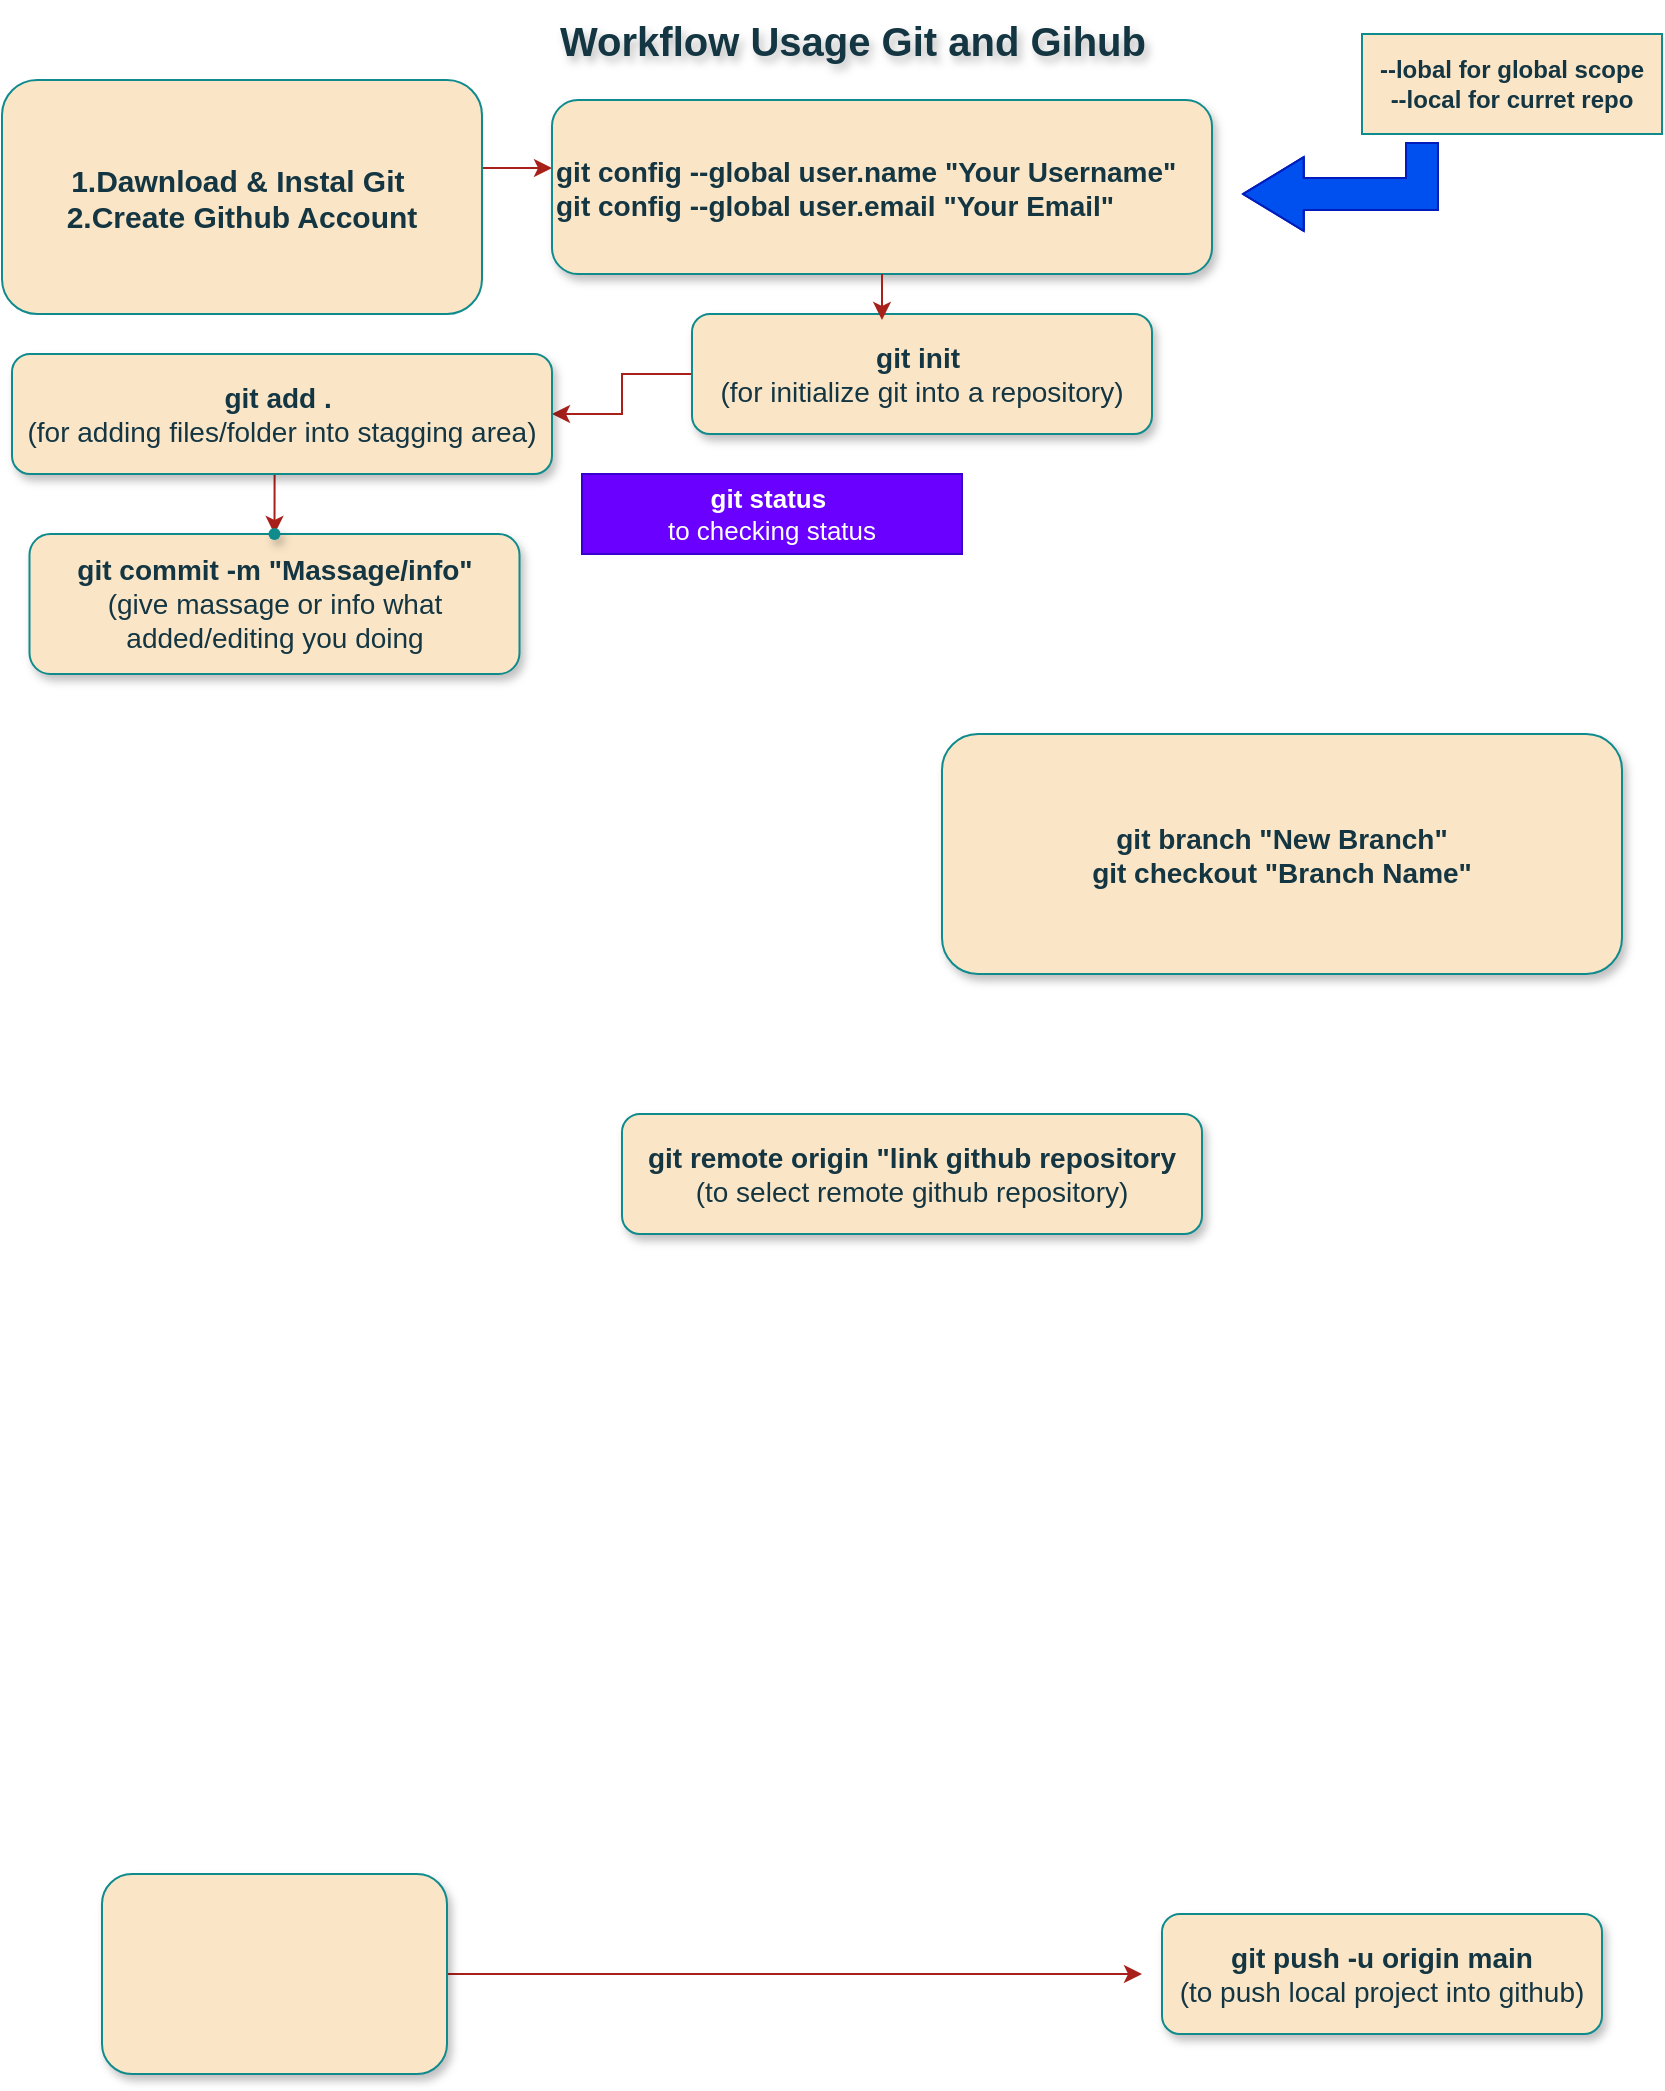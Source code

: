<mxfile version="28.0.7">
  <diagram name="Page-1" id="KGJCTRK6Wbv9CJJfgitq">
    <mxGraphModel dx="872" dy="489" grid="1" gridSize="10" guides="1" tooltips="1" connect="1" arrows="1" fold="1" page="1" pageScale="1" pageWidth="850" pageHeight="1100" background="none" math="0" shadow="0">
      <root>
        <mxCell id="0" />
        <mxCell id="1" parent="0" />
        <mxCell id="HIus19SLdsaesvrfWsAR-1" value="Workflow Usage Git and Gihub" style="text;html=1;align=center;verticalAlign=middle;resizable=0;points=[];autosize=1;strokeColor=none;fillColor=none;fontStyle=1;fontSize=20;textShadow=1;labelBackgroundColor=none;fontColor=#143642;" vertex="1" parent="1">
          <mxGeometry x="275" y="3" width="300" height="40" as="geometry" />
        </mxCell>
        <mxCell id="HIus19SLdsaesvrfWsAR-4" value="" style="edgeStyle=orthogonalEdgeStyle;rounded=0;orthogonalLoop=1;jettySize=auto;html=1;labelBackgroundColor=none;strokeColor=#A8201A;fontColor=default;" edge="1" parent="1" source="HIus19SLdsaesvrfWsAR-2" target="HIus19SLdsaesvrfWsAR-3">
          <mxGeometry relative="1" as="geometry">
            <Array as="points">
              <mxPoint x="270" y="87" />
              <mxPoint x="270" y="87" />
            </Array>
          </mxGeometry>
        </mxCell>
        <mxCell id="HIus19SLdsaesvrfWsAR-2" value="&lt;b&gt;&lt;font style=&quot;font-size: 15px;&quot;&gt;1.Dawnload &amp;amp; Instal Git&amp;nbsp;&lt;/font&gt;&lt;/b&gt;&lt;div&gt;&lt;b&gt;&lt;font style=&quot;font-size: 15px;&quot;&gt;2.Create Github Account&lt;/font&gt;&lt;/b&gt;&lt;/div&gt;" style="rounded=1;whiteSpace=wrap;html=1;align=center;labelBackgroundColor=none;fillColor=#FAE5C7;strokeColor=#0F8B8D;fontColor=#143642;" vertex="1" parent="1">
          <mxGeometry y="43" width="240" height="117" as="geometry" />
        </mxCell>
        <mxCell id="HIus19SLdsaesvrfWsAR-3" value="git config --global user.name &quot;Your Username&quot;&lt;div&gt;git config --global user.email &quot;Your Email&quot;&lt;/div&gt;" style="html=1;rounded=1;fontSize=14;fontStyle=1;align=left;textShadow=0;labelBorderColor=none;labelBackgroundColor=none;shadow=1;fillColor=#FAE5C7;strokeColor=#0F8B8D;fontColor=#143642;" vertex="1" parent="1">
          <mxGeometry x="275" y="53" width="330" height="87" as="geometry" />
        </mxCell>
        <mxCell id="HIus19SLdsaesvrfWsAR-7" value="--lobal for global scope&lt;div&gt;--local for curret repo&lt;/div&gt;" style="text;html=1;align=center;verticalAlign=middle;whiteSpace=wrap;rounded=0;fontStyle=1;fillColor=#FAE5C7;strokeColor=#0F8B8D;fontColor=#143642;labelBackgroundColor=none;" vertex="1" parent="1">
          <mxGeometry x="680" y="20" width="150" height="50" as="geometry" />
        </mxCell>
        <mxCell id="HIus19SLdsaesvrfWsAR-8" value="" style="shape=flexArrow;endArrow=classic;html=1;rounded=0;width=16;endSize=9.8;exitX=0.2;exitY=1.08;exitDx=0;exitDy=0;exitPerimeter=0;labelBackgroundColor=none;strokeColor=#001DBC;fontColor=default;fillColor=#0050ef;" edge="1" parent="1" source="HIus19SLdsaesvrfWsAR-7">
          <mxGeometry width="50" height="50" relative="1" as="geometry">
            <mxPoint x="710" y="90" as="sourcePoint" />
            <mxPoint x="620" y="100" as="targetPoint" />
            <Array as="points">
              <mxPoint x="710" y="100" />
            </Array>
          </mxGeometry>
        </mxCell>
        <mxCell id="HIus19SLdsaesvrfWsAR-12" value="" style="edgeStyle=orthogonalEdgeStyle;rounded=0;orthogonalLoop=1;jettySize=auto;html=1;strokeColor=#A8201A;fontColor=#143642;fillColor=#FAE5C7;" edge="1" parent="1" source="HIus19SLdsaesvrfWsAR-9" target="HIus19SLdsaesvrfWsAR-11">
          <mxGeometry relative="1" as="geometry" />
        </mxCell>
        <mxCell id="HIus19SLdsaesvrfWsAR-9" value="git init&amp;nbsp;&lt;div&gt;&lt;span style=&quot;font-weight: normal;&quot;&gt;(for initialize git into a repository)&lt;/span&gt;&lt;/div&gt;" style="whiteSpace=wrap;html=1;fontSize=14;align=center;rounded=1;fontStyle=1;labelBorderColor=none;labelBackgroundColor=none;shadow=1;fillColor=#FAE5C7;strokeColor=#0F8B8D;fontColor=#143642;" vertex="1" parent="1">
          <mxGeometry x="345" y="160" width="230" height="60" as="geometry" />
        </mxCell>
        <mxCell id="HIus19SLdsaesvrfWsAR-37" value="" style="edgeStyle=orthogonalEdgeStyle;rounded=0;orthogonalLoop=1;jettySize=auto;html=1;strokeColor=#A8201A;fontColor=#143642;fillColor=#FAE5C7;exitX=0.5;exitY=1;exitDx=0;exitDy=0;" edge="1" parent="1" source="HIus19SLdsaesvrfWsAR-11" target="HIus19SLdsaesvrfWsAR-36">
          <mxGeometry relative="1" as="geometry">
            <mxPoint x="260" y="300" as="sourcePoint" />
          </mxGeometry>
        </mxCell>
        <mxCell id="HIus19SLdsaesvrfWsAR-11" value="git add .&amp;nbsp;&lt;div&gt;&lt;span style=&quot;font-weight: normal;&quot;&gt;(for adding files/folder into stagging area)&lt;/span&gt;&lt;/div&gt;" style="whiteSpace=wrap;html=1;fontSize=14;fillColor=#FAE5C7;strokeColor=#0F8B8D;fontColor=#143642;rounded=1;fontStyle=1;labelBorderColor=none;labelBackgroundColor=none;shadow=1;" vertex="1" parent="1">
          <mxGeometry x="5" y="180" width="270" height="60" as="geometry" />
        </mxCell>
        <mxCell id="HIus19SLdsaesvrfWsAR-13" value="git commit -m &quot;Massage/info&quot;&lt;div&gt;&lt;span style=&quot;font-weight: normal;&quot;&gt;(give massage or info what added/editing you doing&lt;/span&gt;&lt;/div&gt;" style="whiteSpace=wrap;html=1;fontSize=14;fillColor=#FAE5C7;strokeColor=#0F8B8D;fontColor=#143642;rounded=1;fontStyle=1;labelBorderColor=none;labelBackgroundColor=none;shadow=1;" vertex="1" parent="1">
          <mxGeometry x="13.75" y="270" width="245" height="70" as="geometry" />
        </mxCell>
        <mxCell id="HIus19SLdsaesvrfWsAR-15" value="git remote origin &quot;link github repository&lt;div&gt;&lt;span style=&quot;font-weight: 400;&quot;&gt;(to select remote github repository)&lt;/span&gt;&lt;/div&gt;" style="whiteSpace=wrap;html=1;fontSize=14;fillColor=#FAE5C7;strokeColor=#0F8B8D;fontColor=#143642;rounded=1;fontStyle=1;labelBorderColor=none;labelBackgroundColor=none;shadow=1;" vertex="1" parent="1">
          <mxGeometry x="310" y="560" width="290" height="60" as="geometry" />
        </mxCell>
        <mxCell id="HIus19SLdsaesvrfWsAR-17" value="git push -u origin main&lt;div&gt;&lt;span style=&quot;font-weight: normal;&quot;&gt;(to push local project into github)&lt;/span&gt;&lt;/div&gt;" style="whiteSpace=wrap;html=1;fontSize=14;fillColor=#FAE5C7;strokeColor=#0F8B8D;fontColor=#143642;rounded=1;fontStyle=1;labelBorderColor=none;labelBackgroundColor=none;shadow=1;" vertex="1" parent="1">
          <mxGeometry x="580" y="960" width="220" height="60" as="geometry" />
        </mxCell>
        <mxCell id="HIus19SLdsaesvrfWsAR-19" value="git branch &quot;New Branch&quot;&#xa;git checkout &quot;Branch Name&quot;" style="fontSize=14;fillColor=#FAE5C7;strokeColor=#0F8B8D;fontColor=#143642;rounded=1;fontStyle=1;labelBorderColor=none;labelBackgroundColor=none;shadow=1;spacing=2;" vertex="1" parent="1">
          <mxGeometry x="470" y="370" width="340" height="120" as="geometry" />
        </mxCell>
        <mxCell id="HIus19SLdsaesvrfWsAR-25" value="" style="edgeStyle=orthogonalEdgeStyle;rounded=0;orthogonalLoop=1;jettySize=auto;html=1;strokeColor=#A8201A;fontColor=#143642;fillColor=#FAE5C7;" edge="1" parent="1" source="HIus19SLdsaesvrfWsAR-22">
          <mxGeometry relative="1" as="geometry">
            <mxPoint x="570" y="990" as="targetPoint" />
          </mxGeometry>
        </mxCell>
        <mxCell id="HIus19SLdsaesvrfWsAR-22" value="" style="whiteSpace=wrap;html=1;fontSize=14;fillColor=#FAE5C7;strokeColor=#0F8B8D;fontColor=#143642;rounded=1;fontStyle=1;labelBorderColor=none;labelBackgroundColor=none;shadow=1;" vertex="1" parent="1">
          <mxGeometry x="50" y="940" width="172.5" height="100" as="geometry" />
        </mxCell>
        <mxCell id="HIus19SLdsaesvrfWsAR-30" value="git status&amp;nbsp;&lt;div&gt;&lt;span style=&quot;font-weight: normal;&quot;&gt;to checking status&lt;/span&gt;&lt;/div&gt;" style="text;html=1;align=center;verticalAlign=middle;whiteSpace=wrap;rounded=0;fontColor=#ffffff;strokeColor=#3700CC;fillColor=#6a00ff;fontSize=13;fontStyle=1" vertex="1" parent="1">
          <mxGeometry x="290" y="240" width="190" height="40" as="geometry" />
        </mxCell>
        <mxCell id="HIus19SLdsaesvrfWsAR-35" style="edgeStyle=orthogonalEdgeStyle;rounded=0;orthogonalLoop=1;jettySize=auto;html=1;exitX=0.5;exitY=1;exitDx=0;exitDy=0;entryX=0.413;entryY=0.05;entryDx=0;entryDy=0;entryPerimeter=0;strokeColor=#A8201A;fontColor=#143642;fillColor=#FAE5C7;" edge="1" parent="1" source="HIus19SLdsaesvrfWsAR-3" target="HIus19SLdsaesvrfWsAR-9">
          <mxGeometry relative="1" as="geometry" />
        </mxCell>
        <mxCell id="HIus19SLdsaesvrfWsAR-36" value="" style="shape=waypoint;sketch=0;size=6;pointerEvents=1;points=[];fillColor=#FAE5C7;resizable=0;rotatable=0;perimeter=centerPerimeter;snapToPoint=1;fontSize=14;strokeColor=#0F8B8D;fontColor=#143642;rounded=1;fontStyle=1;labelBorderColor=none;labelBackgroundColor=none;shadow=1;" vertex="1" parent="1">
          <mxGeometry x="126.25" y="260" width="20" height="20" as="geometry" />
        </mxCell>
      </root>
    </mxGraphModel>
  </diagram>
</mxfile>
